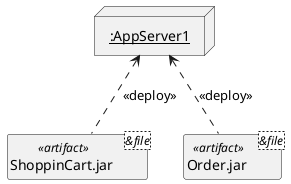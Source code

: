 ' Figure 19.3 Alternative deployment representation of using a dependency
' called <<deploy>> used when DeployedArtifacts are visually outside their
' DeployedTarget graphics.
' Unified Modeling Language 2.5, p. 652.
@startuml

skinparam monochrome true

package "<u>:AppServer1</u>" as S <<Node>>{
}

class "ShoppinCart.jar <&file>" as A <<artifact>>
class "Order.jar <&file>" as B <<artifact>>

A .up.> S : <<deploy>>
B .up.> S : <<deploy>>

hide circle
hide members

@enduml
